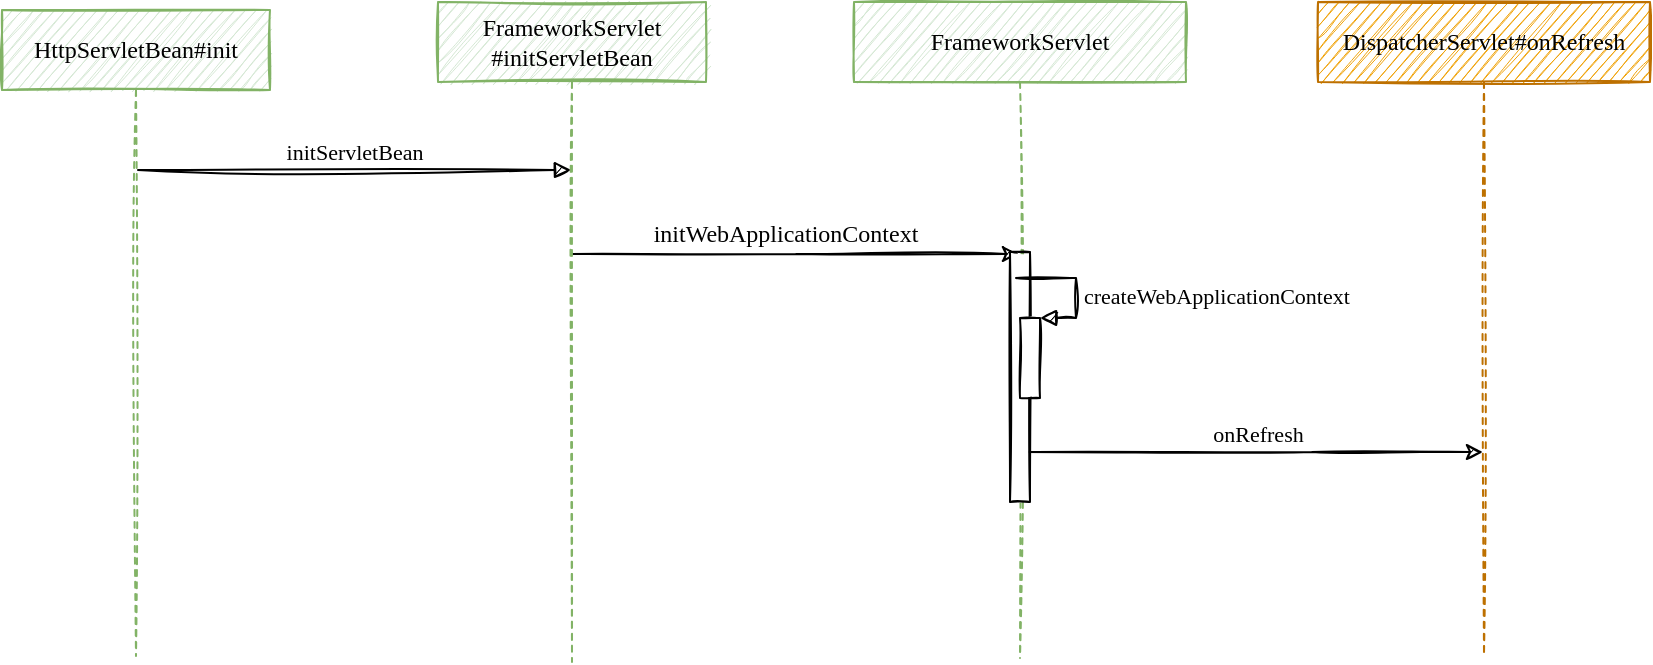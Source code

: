 <mxfile version="17.4.3" type="github">
  <diagram id="z2n8yyMCExwt_IWl_RkL" name="Page-1">
    <mxGraphModel dx="1986" dy="715" grid="0" gridSize="10" guides="1" tooltips="1" connect="1" arrows="1" fold="1" page="0" pageScale="1" pageWidth="827" pageHeight="1169" math="0" shadow="0">
      <root>
        <mxCell id="0" />
        <mxCell id="1" parent="0" />
        <mxCell id="4Gwxn9bSezjb9jxa84t2-8" value="" style="edgeStyle=orthogonalEdgeStyle;rounded=0;orthogonalLoop=1;jettySize=auto;fontFamily=Lucida Console;labelBorderColor=none;fillColor=#d5e8d4;strokeColor=#000000;sketch=1;" edge="1" parent="1" source="4Gwxn9bSezjb9jxa84t2-1" target="4Gwxn9bSezjb9jxa84t2-7">
          <mxGeometry relative="1" as="geometry">
            <Array as="points">
              <mxPoint x="-100" y="230" />
              <mxPoint x="-100" y="230" />
            </Array>
          </mxGeometry>
        </mxCell>
        <mxCell id="4Gwxn9bSezjb9jxa84t2-1" value="FrameworkServlet&#xa;#initServletBean" style="shape=umlLifeline;perimeter=lifelinePerimeter;whiteSpace=wrap;container=1;collapsible=0;recursiveResize=0;outlineConnect=0;fillColor=#d5e8d4;strokeColor=#82b366;fontFamily=Lucida Console;labelBorderColor=none;sketch=1;" vertex="1" parent="1">
          <mxGeometry x="-279" y="104" width="134" height="330" as="geometry" />
        </mxCell>
        <mxCell id="4Gwxn9bSezjb9jxa84t2-2" value="HttpServletBean#init" style="shape=umlLifeline;perimeter=lifelinePerimeter;whiteSpace=wrap;container=1;collapsible=0;recursiveResize=0;outlineConnect=0;fillColor=#d5e8d4;strokeColor=#82b366;fontFamily=Lucida Console;labelBorderColor=none;sketch=1;" vertex="1" parent="1">
          <mxGeometry x="-497" y="108" width="134" height="323" as="geometry" />
        </mxCell>
        <mxCell id="4Gwxn9bSezjb9jxa84t2-6" value="initServletBean" style="verticalAlign=bottom;endArrow=block;rounded=0;fontFamily=Lucida Console;labelBorderColor=none;fillColor=#d5e8d4;strokeColor=#000000;sketch=1;" edge="1" parent="4Gwxn9bSezjb9jxa84t2-2" target="4Gwxn9bSezjb9jxa84t2-1">
          <mxGeometry width="80" relative="1" as="geometry">
            <mxPoint x="68" y="80" as="sourcePoint" />
            <mxPoint x="148" y="80" as="targetPoint" />
          </mxGeometry>
        </mxCell>
        <mxCell id="4Gwxn9bSezjb9jxa84t2-12" value="" style="edgeStyle=orthogonalEdgeStyle;rounded=0;orthogonalLoop=1;jettySize=auto;fontFamily=Lucida Console;labelBorderColor=none;fillColor=#d5e8d4;strokeColor=#000000;sketch=1;" edge="1" parent="1" source="4Gwxn9bSezjb9jxa84t2-7" target="4Gwxn9bSezjb9jxa84t2-11">
          <mxGeometry relative="1" as="geometry">
            <Array as="points">
              <mxPoint x="158" y="329" />
              <mxPoint x="158" y="329" />
            </Array>
          </mxGeometry>
        </mxCell>
        <mxCell id="4Gwxn9bSezjb9jxa84t2-13" value="onRefresh" style="edgeLabel;align=center;verticalAlign=middle;resizable=0;points=[];fontFamily=Lucida Console;labelBorderColor=none;" vertex="1" connectable="0" parent="4Gwxn9bSezjb9jxa84t2-12">
          <mxGeometry x="-0.118" y="4" relative="1" as="geometry">
            <mxPoint x="17" y="-6" as="offset" />
          </mxGeometry>
        </mxCell>
        <mxCell id="4Gwxn9bSezjb9jxa84t2-7" value="FrameworkServlet" style="shape=umlLifeline;perimeter=lifelinePerimeter;whiteSpace=wrap;container=1;collapsible=0;recursiveResize=0;outlineConnect=0;fillColor=#d5e8d4;strokeColor=#82b366;fontFamily=Lucida Console;labelBorderColor=none;sketch=1;" vertex="1" parent="1">
          <mxGeometry x="-71" y="104" width="166" height="328" as="geometry" />
        </mxCell>
        <mxCell id="4Gwxn9bSezjb9jxa84t2-19" value="" style="html=1;points=[];perimeter=orthogonalPerimeter;labelBorderColor=none;sketch=1;fontFamily=Lucida Console;" vertex="1" parent="4Gwxn9bSezjb9jxa84t2-7">
          <mxGeometry x="78" y="125" width="10" height="125" as="geometry" />
        </mxCell>
        <mxCell id="4Gwxn9bSezjb9jxa84t2-17" value="" style="html=1;points=[];perimeter=orthogonalPerimeter;labelBorderColor=none;sketch=1;fontFamily=Lucida Console;" vertex="1" parent="4Gwxn9bSezjb9jxa84t2-7">
          <mxGeometry x="83" y="158" width="10" height="40" as="geometry" />
        </mxCell>
        <mxCell id="4Gwxn9bSezjb9jxa84t2-18" value="createWebApplicationContext" style="edgeStyle=orthogonalEdgeStyle;html=1;align=left;spacingLeft=2;endArrow=block;rounded=0;entryX=1;entryY=0;labelBorderColor=none;sketch=1;fontFamily=Lucida Console;strokeColor=#000000;" edge="1" target="4Gwxn9bSezjb9jxa84t2-17" parent="4Gwxn9bSezjb9jxa84t2-7">
          <mxGeometry x="0.147" relative="1" as="geometry">
            <mxPoint x="81" y="138" as="sourcePoint" />
            <Array as="points">
              <mxPoint x="111" y="138" />
            </Array>
            <mxPoint as="offset" />
          </mxGeometry>
        </mxCell>
        <mxCell id="4Gwxn9bSezjb9jxa84t2-10" value="initWebApplicationContext" style="text;align=center;verticalAlign=middle;resizable=0;points=[];autosize=1;strokeColor=none;fillColor=none;fontFamily=Lucida Console;labelBorderColor=none;" vertex="1" parent="1">
          <mxGeometry x="-184" y="210" width="158" height="18" as="geometry" />
        </mxCell>
        <mxCell id="4Gwxn9bSezjb9jxa84t2-11" value="DispatcherServlet#onRefresh" style="shape=umlLifeline;perimeter=lifelinePerimeter;whiteSpace=wrap;container=1;collapsible=0;recursiveResize=0;outlineConnect=0;fillColor=#f0a30a;strokeColor=#BD7000;fontFamily=Lucida Console;labelBorderColor=none;sketch=1;fontColor=#000000;" vertex="1" parent="1">
          <mxGeometry x="161" y="104" width="166" height="326" as="geometry" />
        </mxCell>
      </root>
    </mxGraphModel>
  </diagram>
</mxfile>
